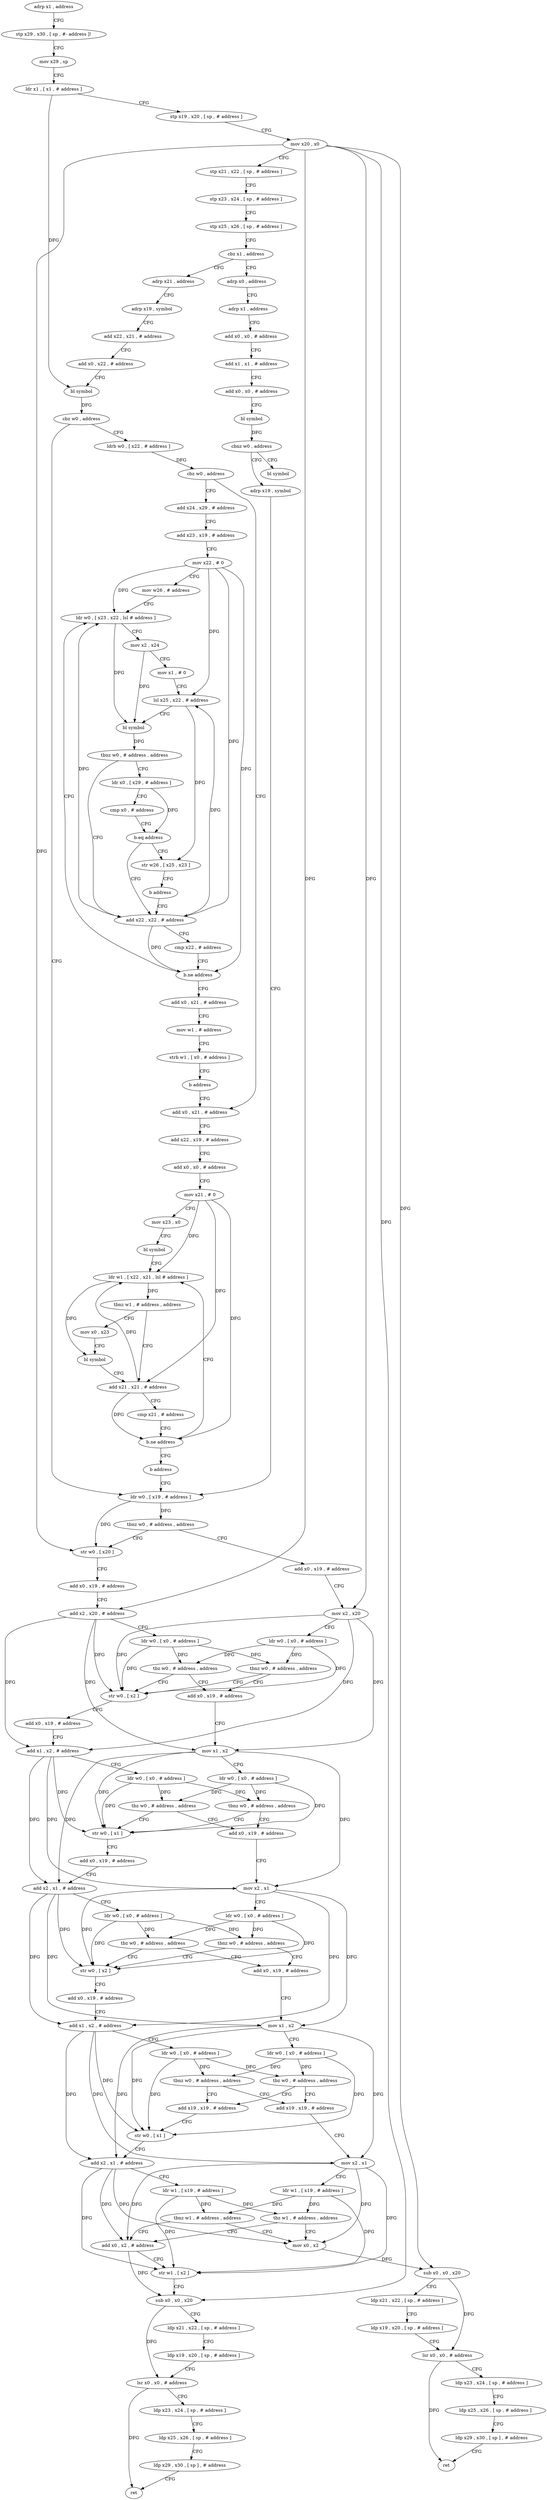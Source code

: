 digraph "func" {
"175000" [label = "adrp x1 , address" ]
"175004" [label = "stp x29 , x30 , [ sp , #- address ]!" ]
"175008" [label = "mov x29 , sp" ]
"175012" [label = "ldr x1 , [ x1 , # address ]" ]
"175016" [label = "stp x19 , x20 , [ sp , # address ]" ]
"175020" [label = "mov x20 , x0" ]
"175024" [label = "stp x21 , x22 , [ sp , # address ]" ]
"175028" [label = "stp x23 , x24 , [ sp , # address ]" ]
"175032" [label = "stp x25 , x26 , [ sp , # address ]" ]
"175036" [label = "cbz x1 , address" ]
"175344" [label = "adrp x21 , address" ]
"175040" [label = "adrp x0 , address" ]
"175348" [label = "adrp x19 , symbol" ]
"175352" [label = "add x22 , x21 , # address" ]
"175356" [label = "add x0 , x22 , # address" ]
"175360" [label = "bl symbol" ]
"175364" [label = "cbz w0 , address" ]
"175072" [label = "ldr w0 , [ x19 , # address ]" ]
"175368" [label = "ldrb w0 , [ x22 , # address ]" ]
"175044" [label = "adrp x1 , address" ]
"175048" [label = "add x0 , x0 , # address" ]
"175052" [label = "add x1 , x1 , # address" ]
"175056" [label = "add x0 , x0 , # address" ]
"175060" [label = "bl symbol" ]
"175064" [label = "cbnz w0 , address" ]
"175520" [label = "bl symbol" ]
"175068" [label = "adrp x19 , symbol" ]
"175076" [label = "tbnz w0 , # address , address" ]
"175224" [label = "add x0 , x19 , # address" ]
"175080" [label = "str w0 , [ x20 ]" ]
"175372" [label = "cbz w0 , address" ]
"175432" [label = "add x24 , x29 , # address" ]
"175376" [label = "add x0 , x21 , # address" ]
"175228" [label = "mov x2 , x20" ]
"175232" [label = "ldr w0 , [ x0 , # address ]" ]
"175236" [label = "tbz w0 , # address , address" ]
"175100" [label = "str w0 , [ x2 ]" ]
"175240" [label = "add x0 , x19 , # address" ]
"175084" [label = "add x0 , x19 , # address" ]
"175088" [label = "add x2 , x20 , # address" ]
"175092" [label = "ldr w0 , [ x0 , # address ]" ]
"175096" [label = "tbnz w0 , # address , address" ]
"175436" [label = "add x23 , x19 , # address" ]
"175440" [label = "mov x22 , # 0" ]
"175444" [label = "mov w26 , # address" ]
"175448" [label = "ldr w0 , [ x23 , x22 , lsl # address ]" ]
"175380" [label = "add x22 , x19 , # address" ]
"175384" [label = "add x0 , x0 , # address" ]
"175388" [label = "mov x21 , # 0" ]
"175392" [label = "mov x23 , x0" ]
"175396" [label = "bl symbol" ]
"175400" [label = "ldr w1 , [ x22 , x21 , lsl # address ]" ]
"175104" [label = "add x0 , x19 , # address" ]
"175108" [label = "add x1 , x2 , # address" ]
"175112" [label = "ldr w0 , [ x0 , # address ]" ]
"175116" [label = "tbnz w0 , # address , address" ]
"175256" [label = "add x0 , x19 , # address" ]
"175120" [label = "str w0 , [ x1 ]" ]
"175244" [label = "mov x1 , x2" ]
"175248" [label = "ldr w0 , [ x0 , # address ]" ]
"175252" [label = "tbz w0 , # address , address" ]
"175484" [label = "add x22 , x22 , # address" ]
"175488" [label = "cmp x22 , # address" ]
"175492" [label = "b.ne address" ]
"175496" [label = "add x0 , x21 , # address" ]
"175472" [label = "ldr x0 , [ x29 , # address ]" ]
"175476" [label = "cmp x0 , # address" ]
"175480" [label = "b.eq address" ]
"175512" [label = "str w26 , [ x25 , x23 ]" ]
"175416" [label = "add x21 , x21 , # address" ]
"175420" [label = "cmp x21 , # address" ]
"175424" [label = "b.ne address" ]
"175428" [label = "b address" ]
"175408" [label = "mov x0 , x23" ]
"175412" [label = "bl symbol" ]
"175260" [label = "mov x2 , x1" ]
"175264" [label = "ldr w0 , [ x0 , # address ]" ]
"175268" [label = "tbz w0 , # address , address" ]
"175140" [label = "str w0 , [ x2 ]" ]
"175272" [label = "add x0 , x19 , # address" ]
"175124" [label = "add x0 , x19 , # address" ]
"175128" [label = "add x2 , x1 , # address" ]
"175132" [label = "ldr w0 , [ x0 , # address ]" ]
"175136" [label = "tbnz w0 , # address , address" ]
"175452" [label = "mov x2 , x24" ]
"175456" [label = "mov x1 , # 0" ]
"175460" [label = "lsl x25 , x22 , # address" ]
"175464" [label = "bl symbol" ]
"175468" [label = "tbnz w0 , # address , address" ]
"175500" [label = "mov w1 , # address" ]
"175504" [label = "strb w1 , [ x0 , # address ]" ]
"175508" [label = "b address" ]
"175516" [label = "b address" ]
"175404" [label = "tbnz w1 , # address , address" ]
"175144" [label = "add x0 , x19 , # address" ]
"175148" [label = "add x1 , x2 , # address" ]
"175152" [label = "ldr w0 , [ x0 , # address ]" ]
"175156" [label = "tbnz w0 , # address , address" ]
"175288" [label = "add x19 , x19 , # address" ]
"175160" [label = "add x19 , x19 , # address" ]
"175276" [label = "mov x1 , x2" ]
"175280" [label = "ldr w0 , [ x0 , # address ]" ]
"175284" [label = "tbz w0 , # address , address" ]
"175292" [label = "mov x2 , x1" ]
"175296" [label = "ldr w1 , [ x19 , # address ]" ]
"175300" [label = "tbz w1 , # address , address" ]
"175180" [label = "add x0 , x2 , # address" ]
"175304" [label = "mov x0 , x2" ]
"175164" [label = "str w0 , [ x1 ]" ]
"175168" [label = "add x2 , x1 , # address" ]
"175172" [label = "ldr w1 , [ x19 , # address ]" ]
"175176" [label = "tbnz w1 , # address , address" ]
"175184" [label = "str w1 , [ x2 ]" ]
"175188" [label = "sub x0 , x0 , x20" ]
"175192" [label = "ldp x21 , x22 , [ sp , # address ]" ]
"175196" [label = "ldp x19 , x20 , [ sp , # address ]" ]
"175200" [label = "lsr x0 , x0 , # address" ]
"175204" [label = "ldp x23 , x24 , [ sp , # address ]" ]
"175208" [label = "ldp x25 , x26 , [ sp , # address ]" ]
"175212" [label = "ldp x29 , x30 , [ sp ] , # address" ]
"175216" [label = "ret" ]
"175308" [label = "sub x0 , x0 , x20" ]
"175312" [label = "ldp x21 , x22 , [ sp , # address ]" ]
"175316" [label = "ldp x19 , x20 , [ sp , # address ]" ]
"175320" [label = "lsr x0 , x0 , # address" ]
"175324" [label = "ldp x23 , x24 , [ sp , # address ]" ]
"175328" [label = "ldp x25 , x26 , [ sp , # address ]" ]
"175332" [label = "ldp x29 , x30 , [ sp ] , # address" ]
"175336" [label = "ret" ]
"175000" -> "175004" [ label = "CFG" ]
"175004" -> "175008" [ label = "CFG" ]
"175008" -> "175012" [ label = "CFG" ]
"175012" -> "175016" [ label = "CFG" ]
"175012" -> "175360" [ label = "DFG" ]
"175016" -> "175020" [ label = "CFG" ]
"175020" -> "175024" [ label = "CFG" ]
"175020" -> "175228" [ label = "DFG" ]
"175020" -> "175080" [ label = "DFG" ]
"175020" -> "175088" [ label = "DFG" ]
"175020" -> "175188" [ label = "DFG" ]
"175020" -> "175308" [ label = "DFG" ]
"175024" -> "175028" [ label = "CFG" ]
"175028" -> "175032" [ label = "CFG" ]
"175032" -> "175036" [ label = "CFG" ]
"175036" -> "175344" [ label = "CFG" ]
"175036" -> "175040" [ label = "CFG" ]
"175344" -> "175348" [ label = "CFG" ]
"175040" -> "175044" [ label = "CFG" ]
"175348" -> "175352" [ label = "CFG" ]
"175352" -> "175356" [ label = "CFG" ]
"175356" -> "175360" [ label = "CFG" ]
"175360" -> "175364" [ label = "DFG" ]
"175364" -> "175072" [ label = "CFG" ]
"175364" -> "175368" [ label = "CFG" ]
"175072" -> "175076" [ label = "DFG" ]
"175072" -> "175080" [ label = "DFG" ]
"175368" -> "175372" [ label = "DFG" ]
"175044" -> "175048" [ label = "CFG" ]
"175048" -> "175052" [ label = "CFG" ]
"175052" -> "175056" [ label = "CFG" ]
"175056" -> "175060" [ label = "CFG" ]
"175060" -> "175064" [ label = "DFG" ]
"175064" -> "175520" [ label = "CFG" ]
"175064" -> "175068" [ label = "CFG" ]
"175068" -> "175072" [ label = "CFG" ]
"175076" -> "175224" [ label = "CFG" ]
"175076" -> "175080" [ label = "CFG" ]
"175224" -> "175228" [ label = "CFG" ]
"175080" -> "175084" [ label = "CFG" ]
"175372" -> "175432" [ label = "CFG" ]
"175372" -> "175376" [ label = "CFG" ]
"175432" -> "175436" [ label = "CFG" ]
"175376" -> "175380" [ label = "CFG" ]
"175228" -> "175232" [ label = "CFG" ]
"175228" -> "175100" [ label = "DFG" ]
"175228" -> "175108" [ label = "DFG" ]
"175228" -> "175244" [ label = "DFG" ]
"175232" -> "175236" [ label = "DFG" ]
"175232" -> "175096" [ label = "DFG" ]
"175232" -> "175100" [ label = "DFG" ]
"175236" -> "175100" [ label = "CFG" ]
"175236" -> "175240" [ label = "CFG" ]
"175100" -> "175104" [ label = "CFG" ]
"175240" -> "175244" [ label = "CFG" ]
"175084" -> "175088" [ label = "CFG" ]
"175088" -> "175092" [ label = "CFG" ]
"175088" -> "175100" [ label = "DFG" ]
"175088" -> "175108" [ label = "DFG" ]
"175088" -> "175244" [ label = "DFG" ]
"175092" -> "175096" [ label = "DFG" ]
"175092" -> "175236" [ label = "DFG" ]
"175092" -> "175100" [ label = "DFG" ]
"175096" -> "175240" [ label = "CFG" ]
"175096" -> "175100" [ label = "CFG" ]
"175436" -> "175440" [ label = "CFG" ]
"175440" -> "175444" [ label = "CFG" ]
"175440" -> "175448" [ label = "DFG" ]
"175440" -> "175460" [ label = "DFG" ]
"175440" -> "175484" [ label = "DFG" ]
"175440" -> "175492" [ label = "DFG" ]
"175444" -> "175448" [ label = "CFG" ]
"175448" -> "175452" [ label = "CFG" ]
"175448" -> "175464" [ label = "DFG" ]
"175380" -> "175384" [ label = "CFG" ]
"175384" -> "175388" [ label = "CFG" ]
"175388" -> "175392" [ label = "CFG" ]
"175388" -> "175400" [ label = "DFG" ]
"175388" -> "175416" [ label = "DFG" ]
"175388" -> "175424" [ label = "DFG" ]
"175392" -> "175396" [ label = "CFG" ]
"175396" -> "175400" [ label = "CFG" ]
"175400" -> "175404" [ label = "DFG" ]
"175400" -> "175412" [ label = "DFG" ]
"175104" -> "175108" [ label = "CFG" ]
"175108" -> "175112" [ label = "CFG" ]
"175108" -> "175260" [ label = "DFG" ]
"175108" -> "175120" [ label = "DFG" ]
"175108" -> "175128" [ label = "DFG" ]
"175112" -> "175116" [ label = "DFG" ]
"175112" -> "175252" [ label = "DFG" ]
"175112" -> "175120" [ label = "DFG" ]
"175116" -> "175256" [ label = "CFG" ]
"175116" -> "175120" [ label = "CFG" ]
"175256" -> "175260" [ label = "CFG" ]
"175120" -> "175124" [ label = "CFG" ]
"175244" -> "175248" [ label = "CFG" ]
"175244" -> "175260" [ label = "DFG" ]
"175244" -> "175120" [ label = "DFG" ]
"175244" -> "175128" [ label = "DFG" ]
"175248" -> "175252" [ label = "DFG" ]
"175248" -> "175116" [ label = "DFG" ]
"175248" -> "175120" [ label = "DFG" ]
"175252" -> "175120" [ label = "CFG" ]
"175252" -> "175256" [ label = "CFG" ]
"175484" -> "175488" [ label = "CFG" ]
"175484" -> "175448" [ label = "DFG" ]
"175484" -> "175460" [ label = "DFG" ]
"175484" -> "175492" [ label = "DFG" ]
"175488" -> "175492" [ label = "CFG" ]
"175492" -> "175448" [ label = "CFG" ]
"175492" -> "175496" [ label = "CFG" ]
"175496" -> "175500" [ label = "CFG" ]
"175472" -> "175476" [ label = "CFG" ]
"175472" -> "175480" [ label = "DFG" ]
"175476" -> "175480" [ label = "CFG" ]
"175480" -> "175512" [ label = "CFG" ]
"175480" -> "175484" [ label = "CFG" ]
"175512" -> "175516" [ label = "CFG" ]
"175416" -> "175420" [ label = "CFG" ]
"175416" -> "175400" [ label = "DFG" ]
"175416" -> "175424" [ label = "DFG" ]
"175420" -> "175424" [ label = "CFG" ]
"175424" -> "175400" [ label = "CFG" ]
"175424" -> "175428" [ label = "CFG" ]
"175428" -> "175072" [ label = "CFG" ]
"175408" -> "175412" [ label = "CFG" ]
"175412" -> "175416" [ label = "CFG" ]
"175260" -> "175264" [ label = "CFG" ]
"175260" -> "175140" [ label = "DFG" ]
"175260" -> "175148" [ label = "DFG" ]
"175260" -> "175276" [ label = "DFG" ]
"175264" -> "175268" [ label = "DFG" ]
"175264" -> "175136" [ label = "DFG" ]
"175264" -> "175140" [ label = "DFG" ]
"175268" -> "175140" [ label = "CFG" ]
"175268" -> "175272" [ label = "CFG" ]
"175140" -> "175144" [ label = "CFG" ]
"175272" -> "175276" [ label = "CFG" ]
"175124" -> "175128" [ label = "CFG" ]
"175128" -> "175132" [ label = "CFG" ]
"175128" -> "175140" [ label = "DFG" ]
"175128" -> "175148" [ label = "DFG" ]
"175128" -> "175276" [ label = "DFG" ]
"175132" -> "175136" [ label = "DFG" ]
"175132" -> "175268" [ label = "DFG" ]
"175132" -> "175140" [ label = "DFG" ]
"175136" -> "175272" [ label = "CFG" ]
"175136" -> "175140" [ label = "CFG" ]
"175452" -> "175456" [ label = "CFG" ]
"175452" -> "175464" [ label = "DFG" ]
"175456" -> "175460" [ label = "CFG" ]
"175460" -> "175464" [ label = "CFG" ]
"175460" -> "175512" [ label = "DFG" ]
"175464" -> "175468" [ label = "DFG" ]
"175468" -> "175484" [ label = "CFG" ]
"175468" -> "175472" [ label = "CFG" ]
"175500" -> "175504" [ label = "CFG" ]
"175504" -> "175508" [ label = "CFG" ]
"175508" -> "175376" [ label = "CFG" ]
"175516" -> "175484" [ label = "CFG" ]
"175404" -> "175416" [ label = "CFG" ]
"175404" -> "175408" [ label = "CFG" ]
"175144" -> "175148" [ label = "CFG" ]
"175148" -> "175152" [ label = "CFG" ]
"175148" -> "175292" [ label = "DFG" ]
"175148" -> "175164" [ label = "DFG" ]
"175148" -> "175168" [ label = "DFG" ]
"175152" -> "175156" [ label = "DFG" ]
"175152" -> "175284" [ label = "DFG" ]
"175152" -> "175164" [ label = "DFG" ]
"175156" -> "175288" [ label = "CFG" ]
"175156" -> "175160" [ label = "CFG" ]
"175288" -> "175292" [ label = "CFG" ]
"175160" -> "175164" [ label = "CFG" ]
"175276" -> "175280" [ label = "CFG" ]
"175276" -> "175292" [ label = "DFG" ]
"175276" -> "175164" [ label = "DFG" ]
"175276" -> "175168" [ label = "DFG" ]
"175280" -> "175284" [ label = "DFG" ]
"175280" -> "175156" [ label = "DFG" ]
"175280" -> "175164" [ label = "DFG" ]
"175284" -> "175160" [ label = "CFG" ]
"175284" -> "175288" [ label = "CFG" ]
"175292" -> "175296" [ label = "CFG" ]
"175292" -> "175180" [ label = "DFG" ]
"175292" -> "175184" [ label = "DFG" ]
"175292" -> "175304" [ label = "DFG" ]
"175296" -> "175300" [ label = "DFG" ]
"175296" -> "175176" [ label = "DFG" ]
"175296" -> "175184" [ label = "DFG" ]
"175300" -> "175180" [ label = "CFG" ]
"175300" -> "175304" [ label = "CFG" ]
"175180" -> "175184" [ label = "CFG" ]
"175180" -> "175188" [ label = "DFG" ]
"175304" -> "175308" [ label = "DFG" ]
"175164" -> "175168" [ label = "CFG" ]
"175168" -> "175172" [ label = "CFG" ]
"175168" -> "175180" [ label = "DFG" ]
"175168" -> "175184" [ label = "DFG" ]
"175168" -> "175304" [ label = "DFG" ]
"175172" -> "175176" [ label = "DFG" ]
"175172" -> "175300" [ label = "DFG" ]
"175172" -> "175184" [ label = "DFG" ]
"175176" -> "175304" [ label = "CFG" ]
"175176" -> "175180" [ label = "CFG" ]
"175184" -> "175188" [ label = "CFG" ]
"175188" -> "175192" [ label = "CFG" ]
"175188" -> "175200" [ label = "DFG" ]
"175192" -> "175196" [ label = "CFG" ]
"175196" -> "175200" [ label = "CFG" ]
"175200" -> "175204" [ label = "CFG" ]
"175200" -> "175216" [ label = "DFG" ]
"175204" -> "175208" [ label = "CFG" ]
"175208" -> "175212" [ label = "CFG" ]
"175212" -> "175216" [ label = "CFG" ]
"175308" -> "175312" [ label = "CFG" ]
"175308" -> "175320" [ label = "DFG" ]
"175312" -> "175316" [ label = "CFG" ]
"175316" -> "175320" [ label = "CFG" ]
"175320" -> "175324" [ label = "CFG" ]
"175320" -> "175336" [ label = "DFG" ]
"175324" -> "175328" [ label = "CFG" ]
"175328" -> "175332" [ label = "CFG" ]
"175332" -> "175336" [ label = "CFG" ]
}
